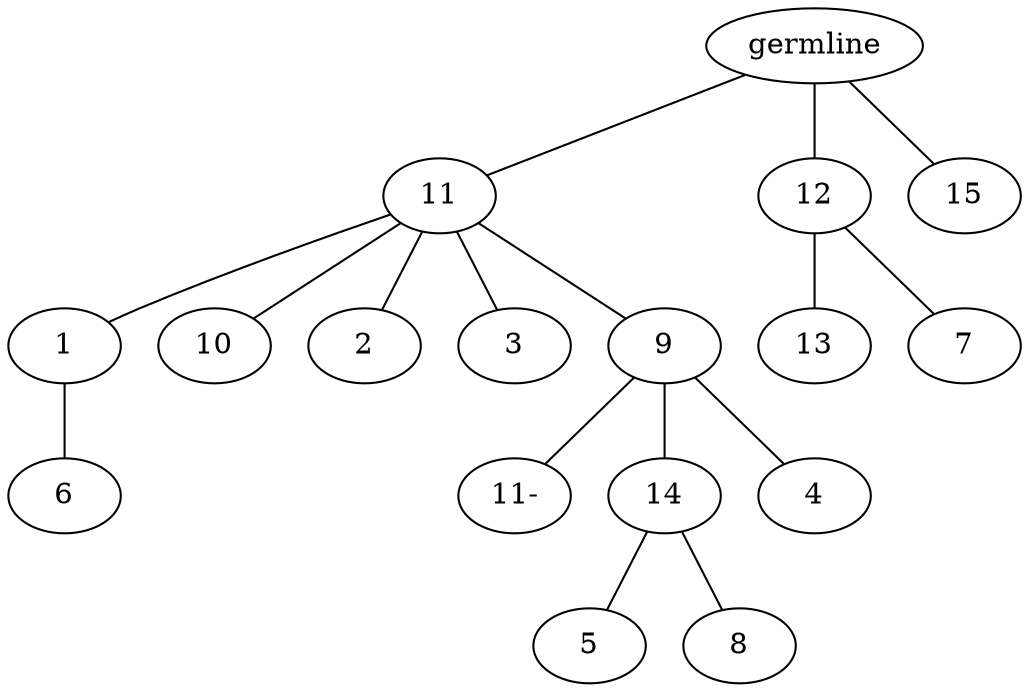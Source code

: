 graph tree {
    "140424955047216" [label="germline"];
    "140424955610064" [label="11"];
    "140424954665328" [label="1"];
    "140424954663072" [label="6"];
    "140424954663840" [label="10"];
    "140424954663696" [label="2"];
    "140424954664992" [label="3"];
    "140424954664176" [label="9"];
    "140424955046016" [label="11-"];
    "140424954663168" [label="14"];
    "140424954664944" [label="5"];
    "140424954665184" [label="8"];
    "140424954665424" [label="4"];
    "140424955610304" [label="12"];
    "140424954664752" [label="13"];
    "140424954665376" [label="7"];
    "140424955398560" [label="15"];
    "140424955047216" -- "140424955610064";
    "140424955047216" -- "140424955610304";
    "140424955047216" -- "140424955398560";
    "140424955610064" -- "140424954665328";
    "140424955610064" -- "140424954663840";
    "140424955610064" -- "140424954663696";
    "140424955610064" -- "140424954664992";
    "140424955610064" -- "140424954664176";
    "140424954665328" -- "140424954663072";
    "140424954664176" -- "140424955046016";
    "140424954664176" -- "140424954663168";
    "140424954664176" -- "140424954665424";
    "140424954663168" -- "140424954664944";
    "140424954663168" -- "140424954665184";
    "140424955610304" -- "140424954664752";
    "140424955610304" -- "140424954665376";
}
